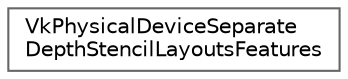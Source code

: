 digraph "类继承关系图"
{
 // LATEX_PDF_SIZE
  bgcolor="transparent";
  edge [fontname=Helvetica,fontsize=10,labelfontname=Helvetica,labelfontsize=10];
  node [fontname=Helvetica,fontsize=10,shape=box,height=0.2,width=0.4];
  rankdir="LR";
  Node0 [id="Node000000",label="VkPhysicalDeviceSeparate\lDepthStencilLayoutsFeatures",height=0.2,width=0.4,color="grey40", fillcolor="white", style="filled",URL="$struct_vk_physical_device_separate_depth_stencil_layouts_features.html",tooltip=" "];
}

